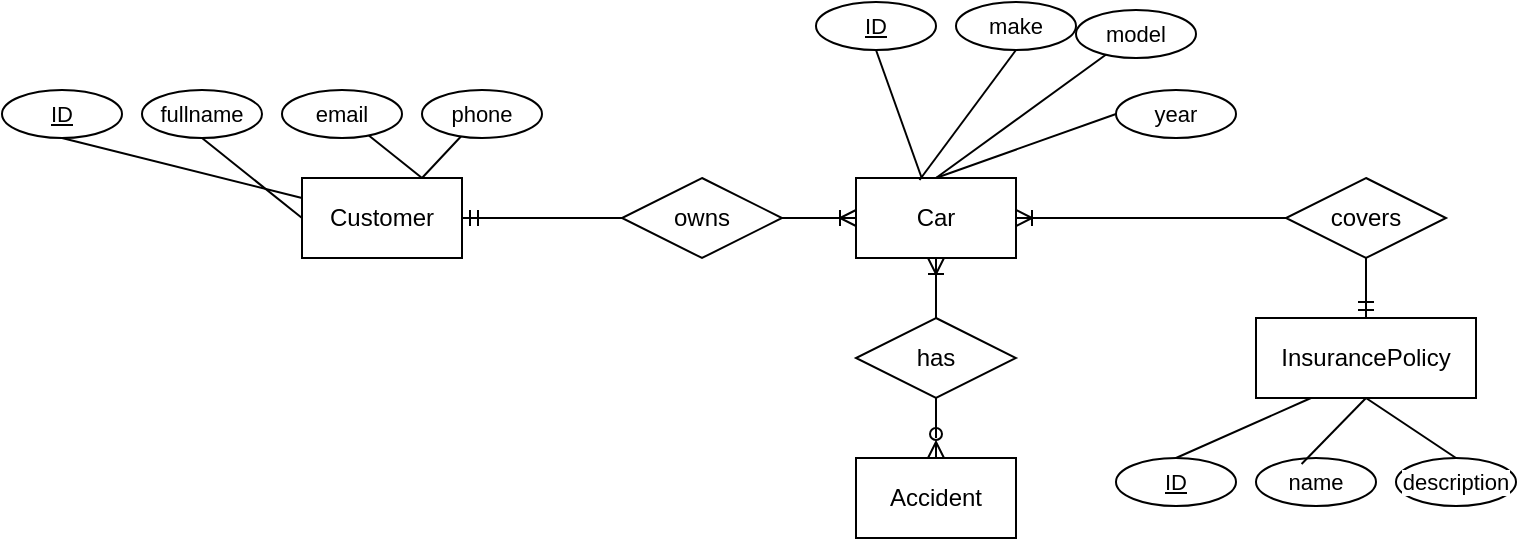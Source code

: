 <mxfile version="24.9.3">
  <diagram name="Page-1" id="IsN-1GddzwqEPxPWCtXr">
    <mxGraphModel dx="1050" dy="605" grid="1" gridSize="10" guides="1" tooltips="1" connect="1" arrows="1" fold="1" page="1" pageScale="1" pageWidth="850" pageHeight="1100" math="0" shadow="0">
      <root>
        <mxCell id="0" />
        <mxCell id="1" parent="0" />
        <mxCell id="Q23NzQTboAZEcv5yFXKj-5" style="rounded=0;orthogonalLoop=1;jettySize=auto;html=1;exitX=1;exitY=0.5;exitDx=0;exitDy=0;entryX=0;entryY=0.5;entryDx=0;entryDy=0;endArrow=none;endFill=0;startArrow=ERmandOne;startFill=0;" edge="1" parent="1" source="Q23NzQTboAZEcv5yFXKj-1" target="Q23NzQTboAZEcv5yFXKj-4">
          <mxGeometry relative="1" as="geometry" />
        </mxCell>
        <mxCell id="Q23NzQTboAZEcv5yFXKj-15" style="edgeStyle=none;shape=connector;rounded=0;orthogonalLoop=1;jettySize=auto;html=1;exitX=0;exitY=0.25;exitDx=0;exitDy=0;entryX=0.5;entryY=1;entryDx=0;entryDy=0;strokeColor=default;align=center;verticalAlign=middle;fontFamily=Helvetica;fontSize=11;fontColor=default;labelBackgroundColor=default;endArrow=none;endFill=0;" edge="1" parent="1" source="Q23NzQTboAZEcv5yFXKj-1" target="Q23NzQTboAZEcv5yFXKj-14">
          <mxGeometry relative="1" as="geometry" />
        </mxCell>
        <mxCell id="Q23NzQTboAZEcv5yFXKj-17" style="edgeStyle=none;shape=connector;rounded=0;orthogonalLoop=1;jettySize=auto;html=1;exitX=0;exitY=0.5;exitDx=0;exitDy=0;entryX=0.5;entryY=1;entryDx=0;entryDy=0;strokeColor=default;align=center;verticalAlign=middle;fontFamily=Helvetica;fontSize=11;fontColor=default;labelBackgroundColor=default;endArrow=none;endFill=0;" edge="1" parent="1" source="Q23NzQTboAZEcv5yFXKj-1" target="Q23NzQTboAZEcv5yFXKj-16">
          <mxGeometry relative="1" as="geometry" />
        </mxCell>
        <mxCell id="Q23NzQTboAZEcv5yFXKj-19" style="edgeStyle=none;shape=connector;rounded=0;orthogonalLoop=1;jettySize=auto;html=1;exitX=0.75;exitY=0;exitDx=0;exitDy=0;strokeColor=default;align=center;verticalAlign=middle;fontFamily=Helvetica;fontSize=11;fontColor=default;labelBackgroundColor=default;endArrow=none;endFill=0;" edge="1" parent="1" source="Q23NzQTboAZEcv5yFXKj-1" target="Q23NzQTboAZEcv5yFXKj-18">
          <mxGeometry relative="1" as="geometry" />
        </mxCell>
        <mxCell id="Q23NzQTboAZEcv5yFXKj-21" style="edgeStyle=none;shape=connector;rounded=0;orthogonalLoop=1;jettySize=auto;html=1;exitX=0.75;exitY=0;exitDx=0;exitDy=0;strokeColor=default;align=center;verticalAlign=middle;fontFamily=Helvetica;fontSize=11;fontColor=default;labelBackgroundColor=default;endArrow=none;endFill=0;" edge="1" parent="1" source="Q23NzQTboAZEcv5yFXKj-1" target="Q23NzQTboAZEcv5yFXKj-20">
          <mxGeometry relative="1" as="geometry" />
        </mxCell>
        <mxCell id="Q23NzQTboAZEcv5yFXKj-1" value="Customer" style="rounded=0;whiteSpace=wrap;html=1;" vertex="1" parent="1">
          <mxGeometry x="223" y="120" width="80" height="40" as="geometry" />
        </mxCell>
        <mxCell id="Q23NzQTboAZEcv5yFXKj-9" style="edgeStyle=none;shape=connector;rounded=0;orthogonalLoop=1;jettySize=auto;html=1;exitX=0.5;exitY=1;exitDx=0;exitDy=0;entryX=0.5;entryY=0;entryDx=0;entryDy=0;strokeColor=default;align=center;verticalAlign=middle;fontFamily=Helvetica;fontSize=11;fontColor=default;labelBackgroundColor=default;endArrow=none;endFill=0;startArrow=ERoneToMany;startFill=0;" edge="1" parent="1" source="Q23NzQTboAZEcv5yFXKj-3" target="Q23NzQTboAZEcv5yFXKj-8">
          <mxGeometry relative="1" as="geometry">
            <Array as="points">
              <mxPoint x="540" y="170" />
            </Array>
          </mxGeometry>
        </mxCell>
        <mxCell id="Q23NzQTboAZEcv5yFXKj-26" style="edgeStyle=none;shape=connector;rounded=0;orthogonalLoop=1;jettySize=auto;html=1;exitX=0.5;exitY=0;exitDx=0;exitDy=0;strokeColor=default;align=center;verticalAlign=middle;fontFamily=Helvetica;fontSize=11;fontColor=default;labelBackgroundColor=default;endArrow=none;endFill=0;entryX=0.28;entryY=0.875;entryDx=0;entryDy=0;entryPerimeter=0;" edge="1" parent="1" source="Q23NzQTboAZEcv5yFXKj-3" target="Q23NzQTboAZEcv5yFXKj-27">
          <mxGeometry relative="1" as="geometry">
            <mxPoint x="640" y="56" as="targetPoint" />
            <mxPoint x="560" y="76" as="sourcePoint" />
          </mxGeometry>
        </mxCell>
        <mxCell id="Q23NzQTboAZEcv5yFXKj-3" value="Car" style="rounded=0;whiteSpace=wrap;html=1;" vertex="1" parent="1">
          <mxGeometry x="500" y="120" width="80" height="40" as="geometry" />
        </mxCell>
        <mxCell id="Q23NzQTboAZEcv5yFXKj-6" style="edgeStyle=none;shape=connector;rounded=0;orthogonalLoop=1;jettySize=auto;html=1;exitX=1;exitY=0.5;exitDx=0;exitDy=0;entryX=0;entryY=0.5;entryDx=0;entryDy=0;strokeColor=default;align=center;verticalAlign=middle;fontFamily=Helvetica;fontSize=11;fontColor=default;labelBackgroundColor=default;endArrow=ERoneToMany;endFill=0;strokeWidth=1;" edge="1" parent="1" source="Q23NzQTboAZEcv5yFXKj-4" target="Q23NzQTboAZEcv5yFXKj-3">
          <mxGeometry relative="1" as="geometry" />
        </mxCell>
        <mxCell id="Q23NzQTboAZEcv5yFXKj-4" value="owns" style="shape=rhombus;perimeter=rhombusPerimeter;whiteSpace=wrap;html=1;align=center;" vertex="1" parent="1">
          <mxGeometry x="383" y="120" width="80" height="40" as="geometry" />
        </mxCell>
        <mxCell id="Q23NzQTboAZEcv5yFXKj-7" value="Accident" style="rounded=0;whiteSpace=wrap;html=1;" vertex="1" parent="1">
          <mxGeometry x="500" y="260" width="80" height="40" as="geometry" />
        </mxCell>
        <mxCell id="Q23NzQTboAZEcv5yFXKj-10" style="edgeStyle=none;shape=connector;rounded=0;orthogonalLoop=1;jettySize=auto;html=1;exitX=0.5;exitY=1;exitDx=0;exitDy=0;entryX=0.5;entryY=0;entryDx=0;entryDy=0;strokeColor=default;align=center;verticalAlign=middle;fontFamily=Helvetica;fontSize=11;fontColor=default;labelBackgroundColor=default;endArrow=ERzeroToMany;endFill=0;" edge="1" parent="1" source="Q23NzQTboAZEcv5yFXKj-8" target="Q23NzQTboAZEcv5yFXKj-7">
          <mxGeometry relative="1" as="geometry">
            <Array as="points">
              <mxPoint x="540" y="250" />
            </Array>
          </mxGeometry>
        </mxCell>
        <mxCell id="Q23NzQTboAZEcv5yFXKj-8" value="has" style="shape=rhombus;perimeter=rhombusPerimeter;whiteSpace=wrap;html=1;align=center;" vertex="1" parent="1">
          <mxGeometry x="500" y="190" width="80" height="40" as="geometry" />
        </mxCell>
        <mxCell id="Q23NzQTboAZEcv5yFXKj-32" style="edgeStyle=none;shape=connector;rounded=0;orthogonalLoop=1;jettySize=auto;html=1;exitX=0.25;exitY=1;exitDx=0;exitDy=0;entryX=0.5;entryY=0;entryDx=0;entryDy=0;strokeColor=default;align=center;verticalAlign=middle;fontFamily=Helvetica;fontSize=11;fontColor=default;labelBackgroundColor=default;endArrow=none;endFill=0;" edge="1" parent="1" source="Q23NzQTboAZEcv5yFXKj-11" target="Q23NzQTboAZEcv5yFXKj-31">
          <mxGeometry relative="1" as="geometry" />
        </mxCell>
        <mxCell id="Q23NzQTboAZEcv5yFXKj-36" style="edgeStyle=none;shape=connector;rounded=0;orthogonalLoop=1;jettySize=auto;html=1;exitX=0.5;exitY=1;exitDx=0;exitDy=0;entryX=0.5;entryY=0;entryDx=0;entryDy=0;strokeColor=default;align=center;verticalAlign=middle;fontFamily=Helvetica;fontSize=11;fontColor=default;labelBackgroundColor=default;endArrow=none;endFill=0;" edge="1" parent="1" source="Q23NzQTboAZEcv5yFXKj-11" target="Q23NzQTboAZEcv5yFXKj-35">
          <mxGeometry relative="1" as="geometry" />
        </mxCell>
        <mxCell id="Q23NzQTboAZEcv5yFXKj-40" style="edgeStyle=none;shape=connector;rounded=0;orthogonalLoop=1;jettySize=auto;html=1;exitX=0.5;exitY=0;exitDx=0;exitDy=0;entryX=0.5;entryY=1;entryDx=0;entryDy=0;strokeColor=default;align=center;verticalAlign=middle;fontFamily=Helvetica;fontSize=11;fontColor=default;labelBackgroundColor=default;endArrow=none;endFill=0;startArrow=ERmandOne;startFill=0;" edge="1" parent="1" source="Q23NzQTboAZEcv5yFXKj-11" target="Q23NzQTboAZEcv5yFXKj-39">
          <mxGeometry relative="1" as="geometry" />
        </mxCell>
        <mxCell id="Q23NzQTboAZEcv5yFXKj-11" value="InsurancePolicy" style="rounded=0;whiteSpace=wrap;html=1;" vertex="1" parent="1">
          <mxGeometry x="700" y="190" width="110" height="40" as="geometry" />
        </mxCell>
        <mxCell id="Q23NzQTboAZEcv5yFXKj-14" value="ID" style="ellipse;whiteSpace=wrap;html=1;align=center;fontFamily=Helvetica;fontSize=11;fontColor=default;labelBackgroundColor=default;fontStyle=4" vertex="1" parent="1">
          <mxGeometry x="73" y="76" width="60" height="24" as="geometry" />
        </mxCell>
        <mxCell id="Q23NzQTboAZEcv5yFXKj-16" value="fullname" style="ellipse;whiteSpace=wrap;html=1;align=center;fontFamily=Helvetica;fontSize=11;fontColor=default;labelBackgroundColor=default;" vertex="1" parent="1">
          <mxGeometry x="143" y="76" width="60" height="24" as="geometry" />
        </mxCell>
        <mxCell id="Q23NzQTboAZEcv5yFXKj-18" value="email" style="ellipse;whiteSpace=wrap;html=1;align=center;fontFamily=Helvetica;fontSize=11;fontColor=default;labelBackgroundColor=default;" vertex="1" parent="1">
          <mxGeometry x="213" y="76" width="60" height="24" as="geometry" />
        </mxCell>
        <mxCell id="Q23NzQTboAZEcv5yFXKj-20" value="phone" style="ellipse;whiteSpace=wrap;html=1;align=center;fontFamily=Helvetica;fontSize=11;fontColor=default;labelBackgroundColor=default;" vertex="1" parent="1">
          <mxGeometry x="283" y="76" width="60" height="24" as="geometry" />
        </mxCell>
        <mxCell id="Q23NzQTboAZEcv5yFXKj-37" style="edgeStyle=none;shape=connector;rounded=0;orthogonalLoop=1;jettySize=auto;html=1;exitX=0.5;exitY=1;exitDx=0;exitDy=0;strokeColor=default;align=center;verticalAlign=middle;fontFamily=Helvetica;fontSize=11;fontColor=default;labelBackgroundColor=default;endArrow=none;endFill=0;" edge="1" parent="1" source="Q23NzQTboAZEcv5yFXKj-22" target="Q23NzQTboAZEcv5yFXKj-3">
          <mxGeometry relative="1" as="geometry" />
        </mxCell>
        <mxCell id="Q23NzQTboAZEcv5yFXKj-22" value="&lt;u&gt;ID&lt;/u&gt;" style="ellipse;whiteSpace=wrap;html=1;align=center;fontFamily=Helvetica;fontSize=11;fontColor=default;labelBackgroundColor=default;" vertex="1" parent="1">
          <mxGeometry x="480" y="32" width="60" height="24" as="geometry" />
        </mxCell>
        <mxCell id="Q23NzQTboAZEcv5yFXKj-24" value="make" style="ellipse;whiteSpace=wrap;html=1;align=center;fontFamily=Helvetica;fontSize=11;fontColor=default;labelBackgroundColor=default;" vertex="1" parent="1">
          <mxGeometry x="550" y="32" width="60" height="24" as="geometry" />
        </mxCell>
        <mxCell id="Q23NzQTboAZEcv5yFXKj-25" style="edgeStyle=none;shape=connector;rounded=0;orthogonalLoop=1;jettySize=auto;html=1;strokeColor=default;align=center;verticalAlign=middle;fontFamily=Helvetica;fontSize=11;fontColor=default;labelBackgroundColor=default;endArrow=none;endFill=0;entryX=0.5;entryY=1;entryDx=0;entryDy=0;exitX=0.397;exitY=0.025;exitDx=0;exitDy=0;exitPerimeter=0;" edge="1" parent="1" source="Q23NzQTboAZEcv5yFXKj-3" target="Q23NzQTboAZEcv5yFXKj-24">
          <mxGeometry relative="1" as="geometry">
            <mxPoint x="550" y="70" as="sourcePoint" />
            <mxPoint x="560" y="66" as="targetPoint" />
          </mxGeometry>
        </mxCell>
        <mxCell id="Q23NzQTboAZEcv5yFXKj-27" value="model" style="ellipse;whiteSpace=wrap;html=1;align=center;fontFamily=Helvetica;fontSize=11;fontColor=default;labelBackgroundColor=default;" vertex="1" parent="1">
          <mxGeometry x="610" y="36" width="60" height="24" as="geometry" />
        </mxCell>
        <mxCell id="Q23NzQTboAZEcv5yFXKj-38" style="edgeStyle=none;shape=connector;rounded=0;orthogonalLoop=1;jettySize=auto;html=1;exitX=0;exitY=0.5;exitDx=0;exitDy=0;entryX=0.5;entryY=0;entryDx=0;entryDy=0;strokeColor=default;align=center;verticalAlign=middle;fontFamily=Helvetica;fontSize=11;fontColor=default;labelBackgroundColor=default;endArrow=none;endFill=0;" edge="1" parent="1" source="Q23NzQTboAZEcv5yFXKj-28" target="Q23NzQTboAZEcv5yFXKj-3">
          <mxGeometry relative="1" as="geometry" />
        </mxCell>
        <mxCell id="Q23NzQTboAZEcv5yFXKj-28" value="year" style="ellipse;whiteSpace=wrap;html=1;align=center;fontFamily=Helvetica;fontSize=11;fontColor=default;labelBackgroundColor=default;" vertex="1" parent="1">
          <mxGeometry x="630" y="76" width="60" height="24" as="geometry" />
        </mxCell>
        <mxCell id="Q23NzQTboAZEcv5yFXKj-31" value="&lt;u&gt;ID&lt;/u&gt;" style="ellipse;whiteSpace=wrap;html=1;align=center;fontFamily=Helvetica;fontSize=11;fontColor=default;labelBackgroundColor=default;" vertex="1" parent="1">
          <mxGeometry x="630" y="260" width="60" height="24" as="geometry" />
        </mxCell>
        <mxCell id="Q23NzQTboAZEcv5yFXKj-33" value="name" style="ellipse;whiteSpace=wrap;html=1;align=center;fontFamily=Helvetica;fontSize=11;fontColor=default;labelBackgroundColor=default;" vertex="1" parent="1">
          <mxGeometry x="700" y="260" width="60" height="24" as="geometry" />
        </mxCell>
        <mxCell id="Q23NzQTboAZEcv5yFXKj-34" style="edgeStyle=none;shape=connector;rounded=0;orthogonalLoop=1;jettySize=auto;html=1;exitX=0.5;exitY=1;exitDx=0;exitDy=0;entryX=0.38;entryY=0.125;entryDx=0;entryDy=0;entryPerimeter=0;strokeColor=default;align=center;verticalAlign=middle;fontFamily=Helvetica;fontSize=11;fontColor=default;labelBackgroundColor=default;endArrow=none;endFill=0;" edge="1" parent="1" source="Q23NzQTboAZEcv5yFXKj-11" target="Q23NzQTboAZEcv5yFXKj-33">
          <mxGeometry relative="1" as="geometry" />
        </mxCell>
        <mxCell id="Q23NzQTboAZEcv5yFXKj-35" value="description" style="ellipse;whiteSpace=wrap;html=1;align=center;fontFamily=Helvetica;fontSize=11;fontColor=default;labelBackgroundColor=default;" vertex="1" parent="1">
          <mxGeometry x="770" y="260" width="60" height="24" as="geometry" />
        </mxCell>
        <mxCell id="Q23NzQTboAZEcv5yFXKj-41" style="edgeStyle=none;shape=connector;rounded=0;orthogonalLoop=1;jettySize=auto;html=1;exitX=0;exitY=0.5;exitDx=0;exitDy=0;entryX=1;entryY=0.5;entryDx=0;entryDy=0;strokeColor=default;align=center;verticalAlign=middle;fontFamily=Helvetica;fontSize=11;fontColor=default;labelBackgroundColor=default;endArrow=ERoneToMany;endFill=0;" edge="1" parent="1" source="Q23NzQTboAZEcv5yFXKj-39" target="Q23NzQTboAZEcv5yFXKj-3">
          <mxGeometry relative="1" as="geometry" />
        </mxCell>
        <mxCell id="Q23NzQTboAZEcv5yFXKj-39" value="covers" style="shape=rhombus;perimeter=rhombusPerimeter;whiteSpace=wrap;html=1;align=center;" vertex="1" parent="1">
          <mxGeometry x="715" y="120" width="80" height="40" as="geometry" />
        </mxCell>
      </root>
    </mxGraphModel>
  </diagram>
</mxfile>
